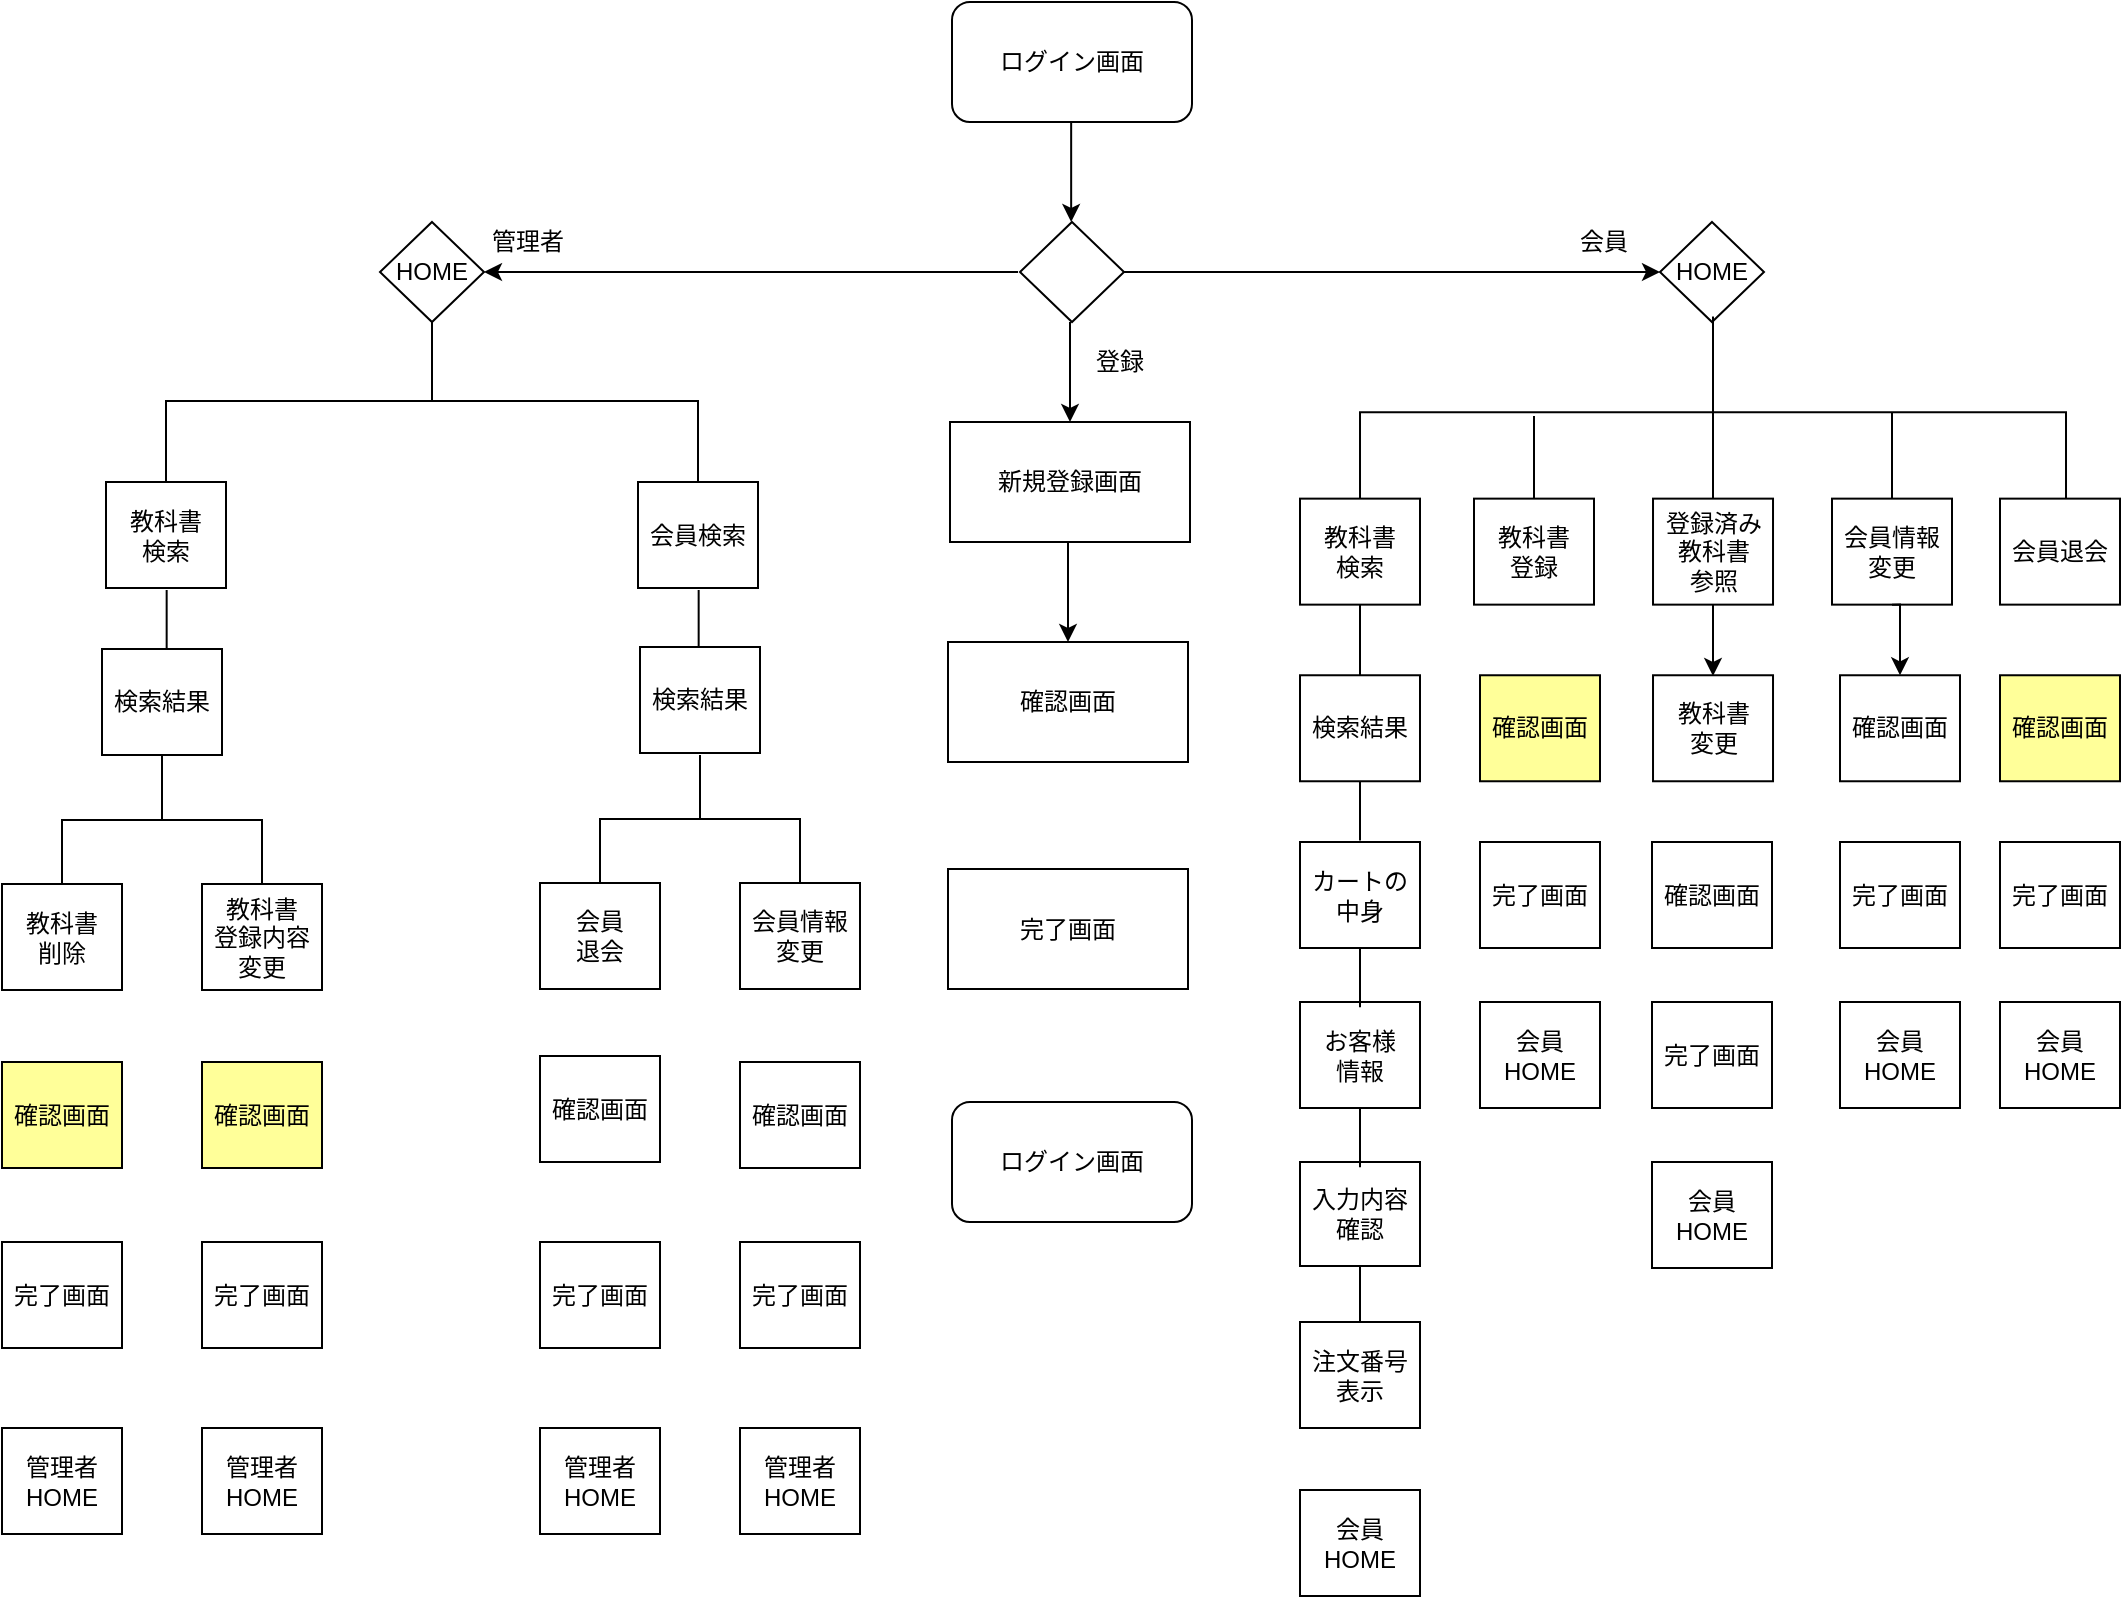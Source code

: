 <mxfile version="18.0.6" type="device"><diagram id="prtHgNgQTEPvFCAcTncT" name="Page-1"><mxGraphModel dx="1108" dy="553" grid="1" gridSize="10" guides="1" tooltips="1" connect="1" arrows="1" fold="1" page="1" pageScale="1" pageWidth="1169" pageHeight="827" math="0" shadow="0"><root><mxCell id="0"/><mxCell id="1" parent="0"/><mxCell id="O7uQDedIM6IcOSkmEDxa-4" value="ログイン画面" style="rounded=1;whiteSpace=wrap;html=1;" parent="1" vertex="1"><mxGeometry x="526" y="30" width="120" height="60" as="geometry"/></mxCell><mxCell id="O7uQDedIM6IcOSkmEDxa-5" value="" style="endArrow=classic;html=1;rounded=0;" parent="1" edge="1"><mxGeometry width="50" height="50" relative="1" as="geometry"><mxPoint x="585.58" y="120" as="sourcePoint"/><mxPoint x="585.58" y="140" as="targetPoint"/><Array as="points"><mxPoint x="585.58" y="90"/><mxPoint x="585.58" y="130"/></Array></mxGeometry></mxCell><mxCell id="O7uQDedIM6IcOSkmEDxa-6" value="" style="rhombus;whiteSpace=wrap;html=1;" parent="1" vertex="1"><mxGeometry x="560" y="140" width="52" height="50" as="geometry"/></mxCell><mxCell id="O7uQDedIM6IcOSkmEDxa-7" value="" style="endArrow=classic;html=1;rounded=0;" parent="1" edge="1"><mxGeometry width="50" height="50" relative="1" as="geometry"><mxPoint x="585" y="220" as="sourcePoint"/><mxPoint x="585" y="240" as="targetPoint"/><Array as="points"><mxPoint x="585" y="190"/><mxPoint x="585" y="230"/></Array></mxGeometry></mxCell><mxCell id="O7uQDedIM6IcOSkmEDxa-8" value="新規登録画面" style="rounded=0;whiteSpace=wrap;html=1;" parent="1" vertex="1"><mxGeometry x="525" y="240" width="120" height="60" as="geometry"/></mxCell><mxCell id="O7uQDedIM6IcOSkmEDxa-9" value="" style="endArrow=classic;html=1;rounded=0;" parent="1" edge="1"><mxGeometry width="50" height="50" relative="1" as="geometry"><mxPoint x="584" y="330" as="sourcePoint"/><mxPoint x="584" y="350" as="targetPoint"/><Array as="points"><mxPoint x="584" y="300"/><mxPoint x="584" y="340"/></Array></mxGeometry></mxCell><mxCell id="O7uQDedIM6IcOSkmEDxa-10" value="確認画面" style="rounded=0;whiteSpace=wrap;html=1;" parent="1" vertex="1"><mxGeometry x="524" y="350" width="120" height="60" as="geometry"/></mxCell><mxCell id="O7uQDedIM6IcOSkmEDxa-11" value="" style="endArrow=classic;html=1;rounded=0;exitX=1;exitY=0.5;exitDx=0;exitDy=0;entryX=0;entryY=0.5;entryDx=0;entryDy=0;" parent="1" source="O7uQDedIM6IcOSkmEDxa-6" target="O7uQDedIM6IcOSkmEDxa-13" edge="1"><mxGeometry width="50" height="50" relative="1" as="geometry"><mxPoint x="670" y="165" as="sourcePoint"/><mxPoint x="681" y="164.5" as="targetPoint"/></mxGeometry></mxCell><mxCell id="O7uQDedIM6IcOSkmEDxa-13" value="HOME" style="rhombus;whiteSpace=wrap;html=1;" parent="1" vertex="1"><mxGeometry x="880" y="140" width="52" height="50" as="geometry"/></mxCell><mxCell id="O7uQDedIM6IcOSkmEDxa-14" value="HOME" style="rhombus;whiteSpace=wrap;html=1;" parent="1" vertex="1"><mxGeometry x="240" y="140" width="52" height="50" as="geometry"/></mxCell><mxCell id="O7uQDedIM6IcOSkmEDxa-16" value="" style="endArrow=classic;html=1;rounded=0;entryX=1;entryY=0.5;entryDx=0;entryDy=0;" parent="1" target="O7uQDedIM6IcOSkmEDxa-14" edge="1"><mxGeometry width="50" height="50" relative="1" as="geometry"><mxPoint x="559" y="165" as="sourcePoint"/><mxPoint x="480" y="165" as="targetPoint"/><Array as="points"><mxPoint x="559" y="164.5"/></Array></mxGeometry></mxCell><mxCell id="O7uQDedIM6IcOSkmEDxa-39" value="" style="group" parent="1" vertex="1" connectable="0"><mxGeometry x="730" y="190" width="300" height="229.63" as="geometry"/></mxCell><mxCell id="O7uQDedIM6IcOSkmEDxa-25" value="" style="strokeWidth=1;html=1;shape=mxgraph.flowchart.annotation_2;align=left;labelPosition=right;pointerEvents=1;rounded=0;sketch=0;rotation=90;" parent="O7uQDedIM6IcOSkmEDxa-39" vertex="1"><mxGeometry x="128.63" y="-131.37" width="95.75" height="353" as="geometry"/></mxCell><mxCell id="O7uQDedIM6IcOSkmEDxa-57" value="" style="group" parent="O7uQDedIM6IcOSkmEDxa-39" vertex="1" connectable="0"><mxGeometry x="-30" y="32" width="326" height="109.32" as="geometry"/></mxCell><mxCell id="O7uQDedIM6IcOSkmEDxa-27" value="" style="line;strokeWidth=1;direction=south;html=1;rounded=0;sketch=0;" parent="O7uQDedIM6IcOSkmEDxa-57" vertex="1"><mxGeometry x="201.51" y="12" width="10" height="50" as="geometry"/></mxCell><mxCell id="O7uQDedIM6IcOSkmEDxa-36" value="&lt;span style=&quot;color: rgba(0 , 0 , 0 , 0) ; font-family: monospace ; font-size: 0px ; background-color: rgb(248 , 249 , 250)&quot;&gt;%3CmxGraphModel%3E%3Croot%3E%3CmxCell%20id%3D%220%22%2F%3E%3CmxCell%20id%3D%221%22%20parent%3D%220%22%2F%3E%3CmxCell%20id%3D%222%22%20value%3D%22%22%20style%3D%22rounded%3D0%3BwhiteSpace%3Dwrap%3Bhtml%3D1%3Bsketch%3D0%3BstrokeWidth%3D1%3B%22%20vertex%3D%221%22%20parent%3D%221%22%3E%3CmxGeometry%20x%3D%22700%22%20y%3D%22280.32%22%20width%3D%2260%22%20height%3D%2253%22%20as%3D%22geometry%22%2F%3E%3C%2FmxCell%3E%3C%2Froot%3E%3C%2FmxGraphModel%3E&lt;/span&gt;" style="line;strokeWidth=1;direction=south;html=1;rounded=0;sketch=0;" parent="O7uQDedIM6IcOSkmEDxa-57" vertex="1"><mxGeometry x="110" y="15" width="14" height="45" as="geometry"/></mxCell><mxCell id="O7uQDedIM6IcOSkmEDxa-38" value="" style="line;strokeWidth=1;direction=south;html=1;rounded=0;sketch=0;" parent="O7uQDedIM6IcOSkmEDxa-57" vertex="1"><mxGeometry x="288.5" y="13.5" width="15" height="48" as="geometry"/></mxCell><mxCell id="O7uQDedIM6IcOSkmEDxa-45" value="教科書&lt;br&gt;検索" style="rounded=0;whiteSpace=wrap;html=1;sketch=0;strokeWidth=1;" parent="O7uQDedIM6IcOSkmEDxa-57" vertex="1"><mxGeometry y="56.32" width="60" height="53" as="geometry"/></mxCell><mxCell id="O7uQDedIM6IcOSkmEDxa-52" value="教科書&lt;br&gt;登録" style="rounded=0;whiteSpace=wrap;html=1;sketch=0;strokeWidth=1;" parent="O7uQDedIM6IcOSkmEDxa-57" vertex="1"><mxGeometry x="87" y="56.32" width="60" height="53" as="geometry"/></mxCell><mxCell id="O7uQDedIM6IcOSkmEDxa-54" value="会員情報&lt;br&gt;変更" style="rounded=0;whiteSpace=wrap;html=1;sketch=0;strokeWidth=1;" parent="O7uQDedIM6IcOSkmEDxa-57" vertex="1"><mxGeometry x="266" y="56.32" width="60" height="53" as="geometry"/></mxCell><mxCell id="xMVv9QfSRdIh94OtNRTo-4" value="登録済み&lt;br&gt;教科書&lt;br&gt;参照" style="rounded=0;whiteSpace=wrap;html=1;sketch=0;strokeWidth=1;" vertex="1" parent="O7uQDedIM6IcOSkmEDxa-57"><mxGeometry x="176.51" y="56.32" width="60" height="53" as="geometry"/></mxCell><mxCell id="O7uQDedIM6IcOSkmEDxa-61" value="" style="endArrow=none;html=1;rounded=1;sketch=0;curved=0;" parent="O7uQDedIM6IcOSkmEDxa-39" edge="1"><mxGeometry width="50" height="50" relative="1" as="geometry"><mxPoint y="190" as="sourcePoint"/><mxPoint y="141.32" as="targetPoint"/></mxGeometry></mxCell><mxCell id="O7uQDedIM6IcOSkmEDxa-62" value="検索結果" style="rounded=0;whiteSpace=wrap;html=1;sketch=0;strokeWidth=1;" parent="O7uQDedIM6IcOSkmEDxa-39" vertex="1"><mxGeometry x="-30" y="176.63" width="60" height="53" as="geometry"/></mxCell><mxCell id="O7uQDedIM6IcOSkmEDxa-53" value="教科書&lt;br&gt;変更" style="rounded=0;whiteSpace=wrap;html=1;sketch=0;strokeWidth=1;" parent="O7uQDedIM6IcOSkmEDxa-39" vertex="1"><mxGeometry x="146.51" y="176.63" width="60" height="53" as="geometry"/></mxCell><mxCell id="xMVv9QfSRdIh94OtNRTo-1" value="" style="edgeStyle=orthogonalEdgeStyle;rounded=0;orthogonalLoop=1;jettySize=auto;html=1;exitX=0.5;exitY=1;exitDx=0;exitDy=0;entryX=0.5;entryY=0;entryDx=0;entryDy=0;" edge="1" parent="O7uQDedIM6IcOSkmEDxa-39" source="xMVv9QfSRdIh94OtNRTo-4" target="O7uQDedIM6IcOSkmEDxa-53"><mxGeometry relative="1" as="geometry"><mxPoint x="60" y="210" as="sourcePoint"/><mxPoint x="170" y="190" as="targetPoint"/><Array as="points"><mxPoint x="177" y="177"/><mxPoint x="177" y="177"/></Array></mxGeometry></mxCell><mxCell id="xMVv9QfSRdIh94OtNRTo-5" value="確認画面" style="rounded=0;whiteSpace=wrap;html=1;sketch=0;strokeWidth=1;fillColor=#FFFF99;" vertex="1" parent="O7uQDedIM6IcOSkmEDxa-39"><mxGeometry x="60" y="176.63" width="60" height="53" as="geometry"/></mxCell><mxCell id="xMVv9QfSRdIh94OtNRTo-6" value="確認画面" style="rounded=0;whiteSpace=wrap;html=1;sketch=0;strokeWidth=1;" vertex="1" parent="O7uQDedIM6IcOSkmEDxa-39"><mxGeometry x="240" y="176.63" width="60" height="53" as="geometry"/></mxCell><mxCell id="xMVv9QfSRdIh94OtNRTo-48" style="edgeStyle=orthogonalEdgeStyle;rounded=0;orthogonalLoop=1;jettySize=auto;html=1;exitX=0.5;exitY=1;exitDx=0;exitDy=0;entryX=0.5;entryY=0;entryDx=0;entryDy=0;" edge="1" parent="O7uQDedIM6IcOSkmEDxa-39" source="O7uQDedIM6IcOSkmEDxa-54" target="xMVv9QfSRdIh94OtNRTo-6"><mxGeometry relative="1" as="geometry"/></mxCell><mxCell id="O7uQDedIM6IcOSkmEDxa-55" value="会員退会" style="rounded=0;whiteSpace=wrap;html=1;sketch=0;strokeWidth=1;" parent="1" vertex="1"><mxGeometry x="1050" y="278.32" width="60" height="53" as="geometry"/></mxCell><mxCell id="O7uQDedIM6IcOSkmEDxa-89" value="カートの中身" style="rounded=0;whiteSpace=wrap;html=1;sketch=0;strokeWidth=1;" parent="1" vertex="1"><mxGeometry x="700" y="450" width="60" height="53" as="geometry"/></mxCell><mxCell id="O7uQDedIM6IcOSkmEDxa-90" value="お客様&lt;br&gt;情報" style="rounded=0;whiteSpace=wrap;html=1;sketch=0;strokeWidth=1;" parent="1" vertex="1"><mxGeometry x="700" y="530" width="60" height="53" as="geometry"/></mxCell><mxCell id="O7uQDedIM6IcOSkmEDxa-91" value="入力内容確認&lt;span style=&quot;color: rgba(0 , 0 , 0 , 0) ; font-family: monospace ; font-size: 0px&quot;&gt;%3CmxGraphModel%3E%3Croot%3E%3CmxCell%20id%3D%220%22%2F%3E%3CmxCell%20id%3D%221%22%20parent%3D%220%22%2F%3E%3CmxCell%20id%3D%222%22%20value%3D%22%E3%82%AB%E3%83%BC%E3%83%88%E3%81%AE%E4%B8%AD%E8%BA%AB%22%20style%3D%22rounded%3D0%3BwhiteSpace%3Dwrap%3Bhtml%3D1%3Bsketch%3D0%3BstrokeWidth%3D1%3B%22%20vertex%3D%221%22%20parent%3D%221%22%3E%3CmxGeometry%20x%3D%22700%22%20y%3D%22450%22%20width%3D%2260%22%20height%3D%2253%22%20as%3D%22geometry%22%2F%3E%3C%2FmxCell%3E%3C%2Froot%3E%3C%2FmxGraphModel%3E&lt;/span&gt;" style="rounded=0;whiteSpace=wrap;html=1;sketch=0;strokeWidth=1;" parent="1" vertex="1"><mxGeometry x="700" y="610" width="60" height="52" as="geometry"/></mxCell><mxCell id="O7uQDedIM6IcOSkmEDxa-93" value="注文番号表示" style="rounded=0;whiteSpace=wrap;html=1;sketch=0;strokeWidth=1;" parent="1" vertex="1"><mxGeometry x="700" y="690" width="60" height="53" as="geometry"/></mxCell><mxCell id="O7uQDedIM6IcOSkmEDxa-94" value="" style="endArrow=none;html=1;rounded=1;sketch=0;curved=0;" parent="1" edge="1"><mxGeometry width="50" height="50" relative="1" as="geometry"><mxPoint x="730" y="449.26" as="sourcePoint"/><mxPoint x="730" y="419.63" as="targetPoint"/></mxGeometry></mxCell><mxCell id="O7uQDedIM6IcOSkmEDxa-95" value="" style="endArrow=none;html=1;rounded=1;sketch=0;curved=0;" parent="1" edge="1"><mxGeometry width="50" height="50" relative="1" as="geometry"><mxPoint x="730" y="532.63" as="sourcePoint"/><mxPoint x="730" y="503" as="targetPoint"/></mxGeometry></mxCell><mxCell id="O7uQDedIM6IcOSkmEDxa-96" value="" style="endArrow=none;html=1;rounded=1;sketch=0;curved=0;" parent="1" edge="1"><mxGeometry width="50" height="50" relative="1" as="geometry"><mxPoint x="730" y="612.63" as="sourcePoint"/><mxPoint x="730" y="583" as="targetPoint"/></mxGeometry></mxCell><mxCell id="O7uQDedIM6IcOSkmEDxa-97" value="" style="endArrow=none;html=1;rounded=1;sketch=0;curved=0;" parent="1" edge="1"><mxGeometry width="50" height="50" relative="1" as="geometry"><mxPoint x="760" y="480" as="sourcePoint"/><mxPoint x="760" y="450.37" as="targetPoint"/></mxGeometry></mxCell><mxCell id="O7uQDedIM6IcOSkmEDxa-99" value="" style="endArrow=none;html=1;rounded=1;sketch=0;curved=0;exitX=0.5;exitY=0;exitDx=0;exitDy=0;" parent="1" source="O7uQDedIM6IcOSkmEDxa-93" edge="1"><mxGeometry width="50" height="50" relative="1" as="geometry"><mxPoint x="680" y="712" as="sourcePoint"/><mxPoint x="730" y="662" as="targetPoint"/></mxGeometry></mxCell><mxCell id="O7uQDedIM6IcOSkmEDxa-131" value="" style="strokeWidth=1;html=1;shape=mxgraph.flowchart.annotation_2;align=left;labelPosition=right;pointerEvents=1;rounded=0;sketch=0;rotation=90;" parent="1" vertex="1"><mxGeometry x="226" y="96.5" width="80" height="266" as="geometry"/></mxCell><mxCell id="O7uQDedIM6IcOSkmEDxa-141" value="会員検索" style="rounded=0;whiteSpace=wrap;html=1;sketch=0;strokeWidth=1;" parent="1" vertex="1"><mxGeometry x="369" y="270" width="60" height="53" as="geometry"/></mxCell><mxCell id="O7uQDedIM6IcOSkmEDxa-145" value="教科書&lt;br&gt;検索" style="rounded=0;whiteSpace=wrap;html=1;sketch=0;strokeWidth=1;" parent="1" vertex="1"><mxGeometry x="103" y="270" width="60" height="53" as="geometry"/></mxCell><mxCell id="O7uQDedIM6IcOSkmEDxa-185" value="" style="endArrow=none;html=1;rounded=1;sketch=0;curved=0;exitX=0.5;exitY=0;exitDx=0;exitDy=0;" parent="1" edge="1"><mxGeometry width="50" height="50" relative="1" as="geometry"><mxPoint x="399.33" y="352" as="sourcePoint"/><mxPoint x="399.33" y="324" as="targetPoint"/></mxGeometry></mxCell><mxCell id="O7uQDedIM6IcOSkmEDxa-198" value="検索結果" style="rounded=0;whiteSpace=wrap;html=1;sketch=0;strokeWidth=1;" parent="1" vertex="1"><mxGeometry x="370" y="352.5" width="60" height="53" as="geometry"/></mxCell><mxCell id="O7uQDedIM6IcOSkmEDxa-199" value="検索結果" style="rounded=0;whiteSpace=wrap;html=1;sketch=0;strokeWidth=1;" parent="1" vertex="1"><mxGeometry x="101" y="353.5" width="60" height="53" as="geometry"/></mxCell><mxCell id="O7uQDedIM6IcOSkmEDxa-203" value="" style="endArrow=none;html=1;rounded=1;sketch=0;curved=0;" parent="1" edge="1"><mxGeometry width="50" height="50" relative="1" as="geometry"><mxPoint x="133.33" y="353.63" as="sourcePoint"/><mxPoint x="133.33" y="324" as="targetPoint"/></mxGeometry></mxCell><mxCell id="O7uQDedIM6IcOSkmEDxa-210" value="" style="group" parent="1" vertex="1" connectable="0"><mxGeometry x="320" y="406.5" width="160" height="117" as="geometry"/></mxCell><mxCell id="O7uQDedIM6IcOSkmEDxa-147" value="" style="strokeWidth=1;html=1;shape=mxgraph.flowchart.annotation_2;align=left;labelPosition=right;pointerEvents=1;rounded=0;sketch=0;direction=south;" parent="O7uQDedIM6IcOSkmEDxa-210" vertex="1"><mxGeometry x="30" width="100" height="64" as="geometry"/></mxCell><mxCell id="O7uQDedIM6IcOSkmEDxa-207" value="" style="group" parent="O7uQDedIM6IcOSkmEDxa-210" vertex="1" connectable="0"><mxGeometry y="64" width="160" height="53" as="geometry"/></mxCell><mxCell id="O7uQDedIM6IcOSkmEDxa-148" value="会員&lt;br&gt;退会" style="rounded=0;whiteSpace=wrap;html=1;sketch=0;strokeWidth=1;" parent="O7uQDedIM6IcOSkmEDxa-207" vertex="1"><mxGeometry width="60" height="53" as="geometry"/></mxCell><mxCell id="O7uQDedIM6IcOSkmEDxa-149" value="会員情報&lt;br&gt;変更" style="rounded=0;whiteSpace=wrap;html=1;sketch=0;strokeWidth=1;" parent="O7uQDedIM6IcOSkmEDxa-207" vertex="1"><mxGeometry x="100" width="60" height="53" as="geometry"/></mxCell><mxCell id="O7uQDedIM6IcOSkmEDxa-211" value="" style="group" parent="1" vertex="1" connectable="0"><mxGeometry x="51" y="407" width="160" height="117" as="geometry"/></mxCell><mxCell id="O7uQDedIM6IcOSkmEDxa-212" value="" style="strokeWidth=1;html=1;shape=mxgraph.flowchart.annotation_2;align=left;labelPosition=right;pointerEvents=1;rounded=0;sketch=0;direction=south;" parent="O7uQDedIM6IcOSkmEDxa-211" vertex="1"><mxGeometry x="30" width="100" height="64" as="geometry"/></mxCell><mxCell id="O7uQDedIM6IcOSkmEDxa-213" value="" style="group" parent="O7uQDedIM6IcOSkmEDxa-211" vertex="1" connectable="0"><mxGeometry y="64" width="160" height="53" as="geometry"/></mxCell><mxCell id="O7uQDedIM6IcOSkmEDxa-214" value="教科書&lt;br&gt;削除" style="rounded=0;whiteSpace=wrap;html=1;sketch=0;strokeWidth=1;" parent="O7uQDedIM6IcOSkmEDxa-213" vertex="1"><mxGeometry width="60" height="53" as="geometry"/></mxCell><mxCell id="O7uQDedIM6IcOSkmEDxa-215" value="教科書&lt;br&gt;登録内容&lt;br&gt;変更" style="rounded=0;whiteSpace=wrap;html=1;sketch=0;strokeWidth=1;" parent="O7uQDedIM6IcOSkmEDxa-213" vertex="1"><mxGeometry x="100" width="60" height="53" as="geometry"/></mxCell><mxCell id="O7uQDedIM6IcOSkmEDxa-216" value="管理者" style="rounded=0;whiteSpace=wrap;html=1;sketch=0;strokeWidth=0;strokeColor=#FFFFFF;" parent="1" vertex="1"><mxGeometry x="292" y="140" width="44" height="20" as="geometry"/></mxCell><mxCell id="O7uQDedIM6IcOSkmEDxa-217" value="登録" style="rounded=0;whiteSpace=wrap;html=1;sketch=0;strokeWidth=0;strokeColor=#FFFFFF;" parent="1" vertex="1"><mxGeometry x="590" y="200" width="40" height="20" as="geometry"/></mxCell><mxCell id="O7uQDedIM6IcOSkmEDxa-218" value="会員" style="rounded=0;whiteSpace=wrap;html=1;sketch=0;strokeWidth=0;strokeColor=#FFFFFF;" parent="1" vertex="1"><mxGeometry x="830" y="140" width="44" height="20" as="geometry"/></mxCell><mxCell id="xMVv9QfSRdIh94OtNRTo-7" value="完了画面" style="rounded=0;whiteSpace=wrap;html=1;sketch=0;strokeWidth=1;" vertex="1" parent="1"><mxGeometry x="790" y="450" width="60" height="53" as="geometry"/></mxCell><mxCell id="xMVv9QfSRdIh94OtNRTo-8" value="完了画面" style="rounded=0;whiteSpace=wrap;html=1;sketch=0;strokeWidth=1;" vertex="1" parent="1"><mxGeometry x="970" y="450" width="60" height="53" as="geometry"/></mxCell><mxCell id="xMVv9QfSRdIh94OtNRTo-9" value="完了画面" style="rounded=0;whiteSpace=wrap;html=1;sketch=0;strokeWidth=1;" vertex="1" parent="1"><mxGeometry x="876" y="530" width="60" height="53" as="geometry"/></mxCell><mxCell id="xMVv9QfSRdIh94OtNRTo-26" value="確認画面" style="rounded=0;whiteSpace=wrap;html=1;sketch=0;strokeWidth=1;" vertex="1" parent="1"><mxGeometry x="876" y="450" width="60" height="53" as="geometry"/></mxCell><mxCell id="xMVv9QfSRdIh94OtNRTo-27" value="確認画面" style="rounded=0;whiteSpace=wrap;html=1;sketch=0;strokeWidth=1;fillColor=#FFFF99;" vertex="1" parent="1"><mxGeometry x="1050" y="366.63" width="60" height="53" as="geometry"/></mxCell><mxCell id="xMVv9QfSRdIh94OtNRTo-28" value="確認画面" style="rounded=0;whiteSpace=wrap;html=1;sketch=0;strokeWidth=1;" vertex="1" parent="1"><mxGeometry x="320" y="557" width="60" height="53" as="geometry"/></mxCell><mxCell id="xMVv9QfSRdIh94OtNRTo-29" value="確認画面" style="rounded=0;whiteSpace=wrap;html=1;sketch=0;strokeWidth=1;" vertex="1" parent="1"><mxGeometry x="420" y="560" width="60" height="53" as="geometry"/></mxCell><mxCell id="xMVv9QfSRdIh94OtNRTo-30" value="確認画面" style="rounded=0;whiteSpace=wrap;html=1;sketch=0;strokeWidth=1;fillColor=#FFFF99;" vertex="1" parent="1"><mxGeometry x="151" y="560" width="60" height="53" as="geometry"/></mxCell><mxCell id="xMVv9QfSRdIh94OtNRTo-31" value="確認画面" style="rounded=0;whiteSpace=wrap;html=1;sketch=0;strokeWidth=1;fillColor=#FFFF99;" vertex="1" parent="1"><mxGeometry x="51" y="560" width="60" height="53" as="geometry"/></mxCell><mxCell id="xMVv9QfSRdIh94OtNRTo-32" value="完了画面" style="rounded=0;whiteSpace=wrap;html=1;sketch=0;strokeWidth=1;" vertex="1" parent="1"><mxGeometry x="51" y="650" width="60" height="53" as="geometry"/></mxCell><mxCell id="xMVv9QfSRdIh94OtNRTo-33" value="完了画面" style="rounded=0;whiteSpace=wrap;html=1;sketch=0;strokeWidth=1;" vertex="1" parent="1"><mxGeometry x="151" y="650" width="60" height="53" as="geometry"/></mxCell><mxCell id="xMVv9QfSRdIh94OtNRTo-34" value="完了画面" style="rounded=0;whiteSpace=wrap;html=1;sketch=0;strokeWidth=1;" vertex="1" parent="1"><mxGeometry x="320" y="650" width="60" height="53" as="geometry"/></mxCell><mxCell id="xMVv9QfSRdIh94OtNRTo-35" value="完了画面" style="rounded=0;whiteSpace=wrap;html=1;sketch=0;strokeWidth=1;" vertex="1" parent="1"><mxGeometry x="420" y="650" width="60" height="53" as="geometry"/></mxCell><mxCell id="xMVv9QfSRdIh94OtNRTo-36" value="完了画面" style="rounded=0;whiteSpace=wrap;html=1;sketch=0;strokeWidth=1;" vertex="1" parent="1"><mxGeometry x="1050" y="450" width="60" height="53" as="geometry"/></mxCell><mxCell id="xMVv9QfSRdIh94OtNRTo-37" value="完了画面" style="rounded=0;whiteSpace=wrap;html=1;" vertex="1" parent="1"><mxGeometry x="524" y="463.5" width="120" height="60" as="geometry"/></mxCell><mxCell id="xMVv9QfSRdIh94OtNRTo-38" value="会員&lt;br&gt;HOME" style="rounded=0;whiteSpace=wrap;html=1;sketch=0;strokeWidth=1;" vertex="1" parent="1"><mxGeometry x="700" y="774" width="60" height="53" as="geometry"/></mxCell><mxCell id="xMVv9QfSRdIh94OtNRTo-39" value="会員&lt;br&gt;HOME" style="rounded=0;whiteSpace=wrap;html=1;sketch=0;strokeWidth=1;" vertex="1" parent="1"><mxGeometry x="790" y="530" width="60" height="53" as="geometry"/></mxCell><mxCell id="xMVv9QfSRdIh94OtNRTo-40" value="会員&lt;br&gt;HOME" style="rounded=0;whiteSpace=wrap;html=1;sketch=0;strokeWidth=1;" vertex="1" parent="1"><mxGeometry x="876" y="610" width="60" height="53" as="geometry"/></mxCell><mxCell id="xMVv9QfSRdIh94OtNRTo-41" value="会員&lt;br&gt;HOME" style="rounded=0;whiteSpace=wrap;html=1;sketch=0;strokeWidth=1;" vertex="1" parent="1"><mxGeometry x="970" y="530" width="60" height="53" as="geometry"/></mxCell><mxCell id="xMVv9QfSRdIh94OtNRTo-42" value="会員&lt;br&gt;HOME" style="rounded=0;whiteSpace=wrap;html=1;sketch=0;strokeWidth=1;" vertex="1" parent="1"><mxGeometry x="1050" y="530" width="60" height="53" as="geometry"/></mxCell><mxCell id="xMVv9QfSRdIh94OtNRTo-43" value="管理者&lt;br&gt;HOME" style="rounded=0;whiteSpace=wrap;html=1;sketch=0;strokeWidth=1;" vertex="1" parent="1"><mxGeometry x="420" y="743" width="60" height="53" as="geometry"/></mxCell><mxCell id="xMVv9QfSRdIh94OtNRTo-44" value="管理者&lt;br&gt;HOME" style="rounded=0;whiteSpace=wrap;html=1;sketch=0;strokeWidth=1;" vertex="1" parent="1"><mxGeometry x="320" y="743" width="60" height="53" as="geometry"/></mxCell><mxCell id="xMVv9QfSRdIh94OtNRTo-45" value="管理者&lt;br&gt;HOME" style="rounded=0;whiteSpace=wrap;html=1;sketch=0;strokeWidth=1;" vertex="1" parent="1"><mxGeometry x="151" y="743" width="60" height="53" as="geometry"/></mxCell><mxCell id="xMVv9QfSRdIh94OtNRTo-46" value="管理者&lt;br&gt;HOME" style="rounded=0;whiteSpace=wrap;html=1;sketch=0;strokeWidth=1;" vertex="1" parent="1"><mxGeometry x="51" y="743" width="60" height="53" as="geometry"/></mxCell><mxCell id="xMVv9QfSRdIh94OtNRTo-47" value="ログイン画面" style="rounded=1;whiteSpace=wrap;html=1;" vertex="1" parent="1"><mxGeometry x="526" y="580" width="120" height="60" as="geometry"/></mxCell></root></mxGraphModel></diagram></mxfile>